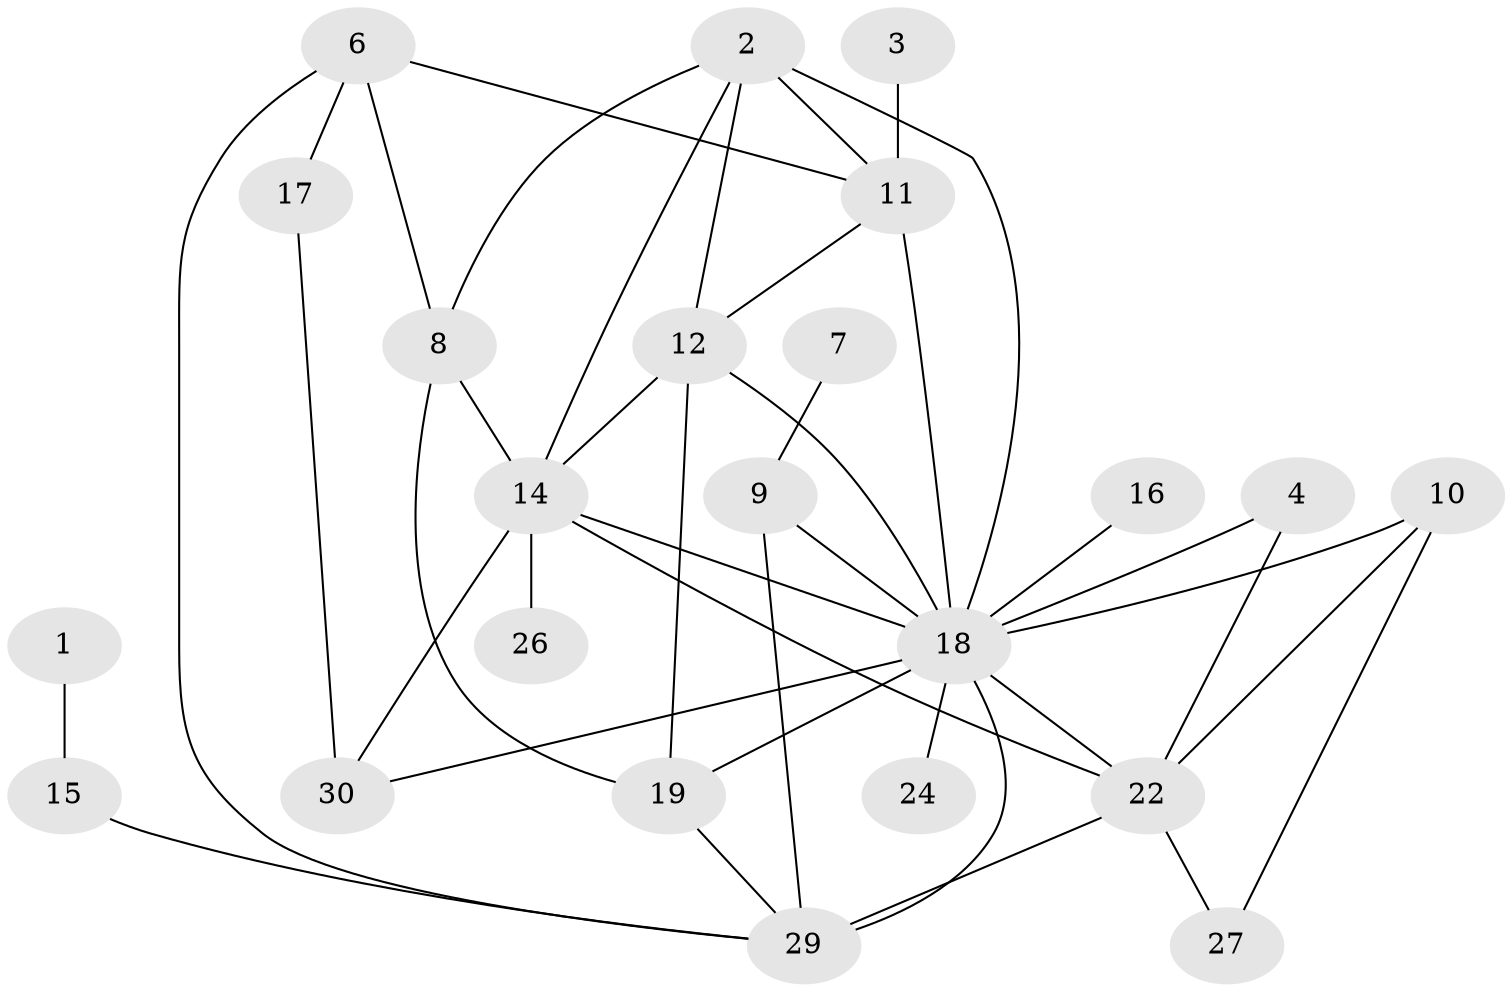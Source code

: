 // original degree distribution, {1: 0.21818181818181817, 3: 0.2, 2: 0.2545454545454545, 0: 0.1, 4: 0.14545454545454545, 5: 0.05454545454545454, 6: 0.02727272727272727}
// Generated by graph-tools (version 1.1) at 2025/48/03/04/25 22:48:24]
// undirected, 23 vertices, 41 edges
graph export_dot {
  node [color=gray90,style=filled];
  1;
  2;
  3;
  4;
  6;
  7;
  8;
  9;
  10;
  11;
  12;
  14;
  15;
  16;
  17;
  18;
  19;
  22;
  24;
  26;
  27;
  29;
  30;
  1 -- 15 [weight=2.0];
  2 -- 8 [weight=1.0];
  2 -- 11 [weight=1.0];
  2 -- 12 [weight=1.0];
  2 -- 14 [weight=1.0];
  2 -- 18 [weight=3.0];
  3 -- 11 [weight=2.0];
  4 -- 18 [weight=1.0];
  4 -- 22 [weight=1.0];
  6 -- 8 [weight=1.0];
  6 -- 11 [weight=1.0];
  6 -- 17 [weight=1.0];
  6 -- 29 [weight=1.0];
  7 -- 9 [weight=1.0];
  8 -- 14 [weight=1.0];
  8 -- 19 [weight=1.0];
  9 -- 18 [weight=1.0];
  9 -- 29 [weight=1.0];
  10 -- 18 [weight=1.0];
  10 -- 22 [weight=1.0];
  10 -- 27 [weight=1.0];
  11 -- 12 [weight=1.0];
  11 -- 18 [weight=2.0];
  12 -- 14 [weight=1.0];
  12 -- 18 [weight=2.0];
  12 -- 19 [weight=1.0];
  14 -- 18 [weight=2.0];
  14 -- 22 [weight=1.0];
  14 -- 26 [weight=1.0];
  14 -- 30 [weight=1.0];
  15 -- 29 [weight=1.0];
  16 -- 18 [weight=1.0];
  17 -- 30 [weight=1.0];
  18 -- 19 [weight=1.0];
  18 -- 22 [weight=2.0];
  18 -- 24 [weight=3.0];
  18 -- 29 [weight=2.0];
  18 -- 30 [weight=1.0];
  19 -- 29 [weight=1.0];
  22 -- 27 [weight=1.0];
  22 -- 29 [weight=1.0];
}
